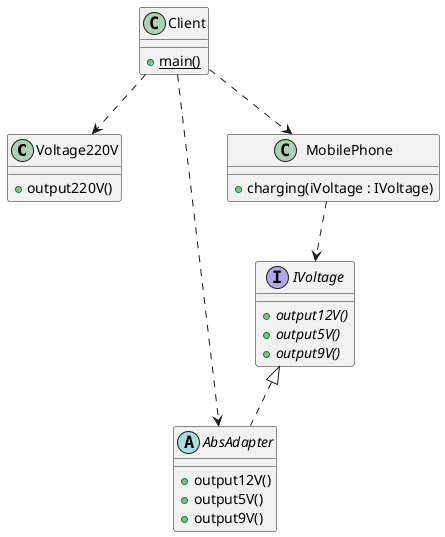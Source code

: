 @startuml
class Voltage220V {
    + output220V()
}
interface IVoltage {
    {abstract} + output12V()
    {abstract} + output5V()
    {abstract} + output9V()
}
abstract class AbsAdapter {
    + output12V()
    + output5V()
    + output9V()
}
class MobilePhone {
    + charging(iVoltage : IVoltage)
}
class Client {
    {static} + main()
}
AbsAdapter .up.|> IVoltage
MobilePhone ..> IVoltage
Client ..> MobilePhone
Client ..> Voltage220V
Client ..> AbsAdapter
@enduml